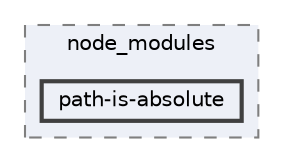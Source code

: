 digraph "pkiclassroomrescheduler/src/main/frontend/node_modules/path-is-absolute"
{
 // LATEX_PDF_SIZE
  bgcolor="transparent";
  edge [fontname=Helvetica,fontsize=10,labelfontname=Helvetica,labelfontsize=10];
  node [fontname=Helvetica,fontsize=10,shape=box,height=0.2,width=0.4];
  compound=true
  subgraph clusterdir_72953eda66ccb3a2722c28e1c3e6c23b {
    graph [ bgcolor="#edf0f7", pencolor="grey50", label="node_modules", fontname=Helvetica,fontsize=10 style="filled,dashed", URL="dir_72953eda66ccb3a2722c28e1c3e6c23b.html",tooltip=""]
  dir_e3ed3ca3929802612a58dd218a830e3d [label="path-is-absolute", fillcolor="#edf0f7", color="grey25", style="filled,bold", URL="dir_e3ed3ca3929802612a58dd218a830e3d.html",tooltip=""];
  }
}
